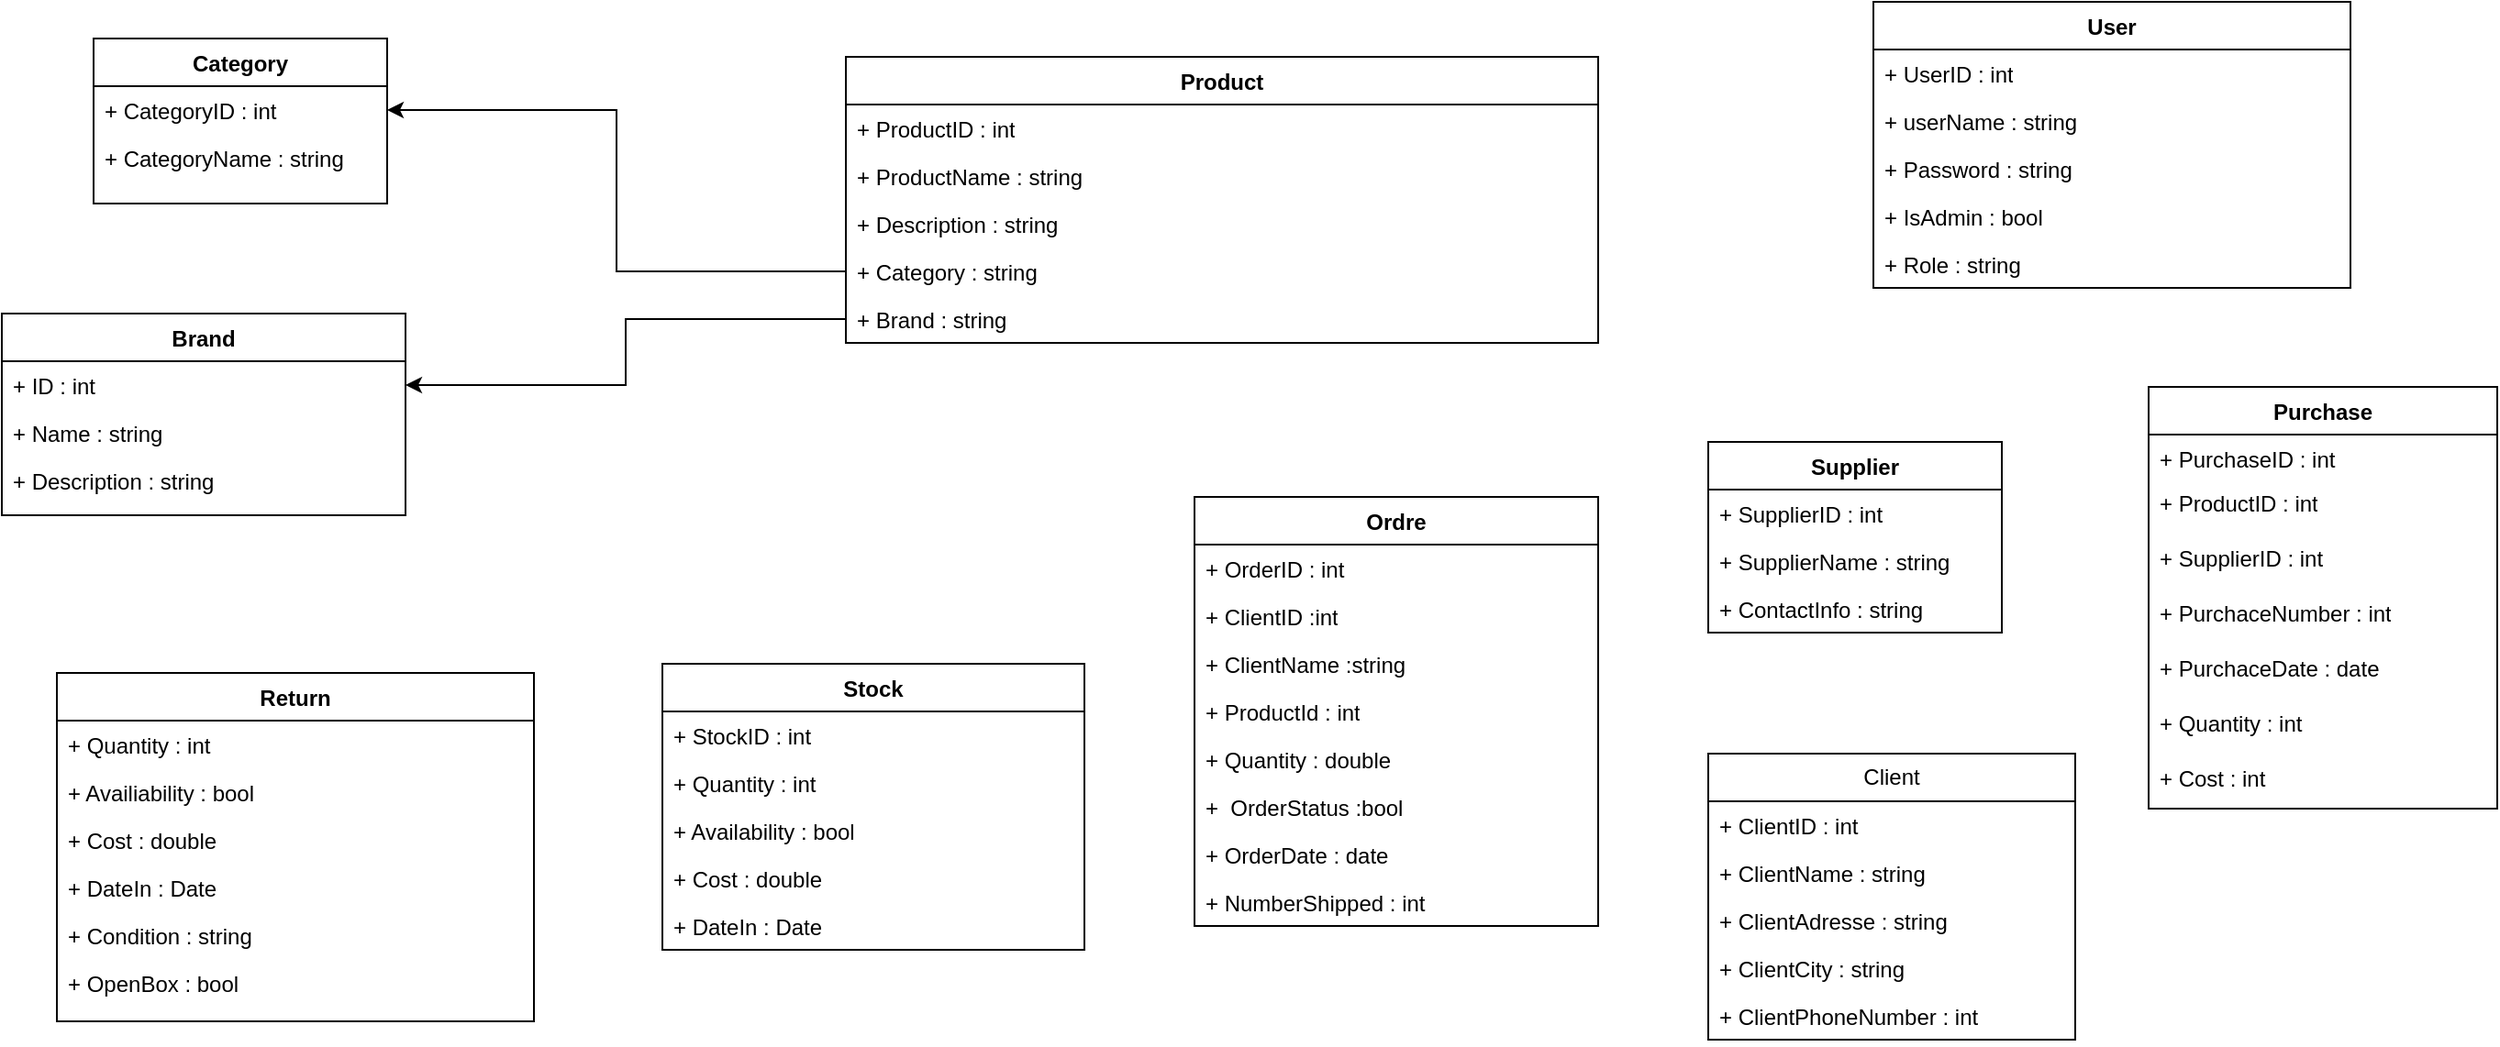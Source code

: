 <mxfile version="22.1.3" type="github">
  <diagram id="C5RBs43oDa-KdzZeNtuy" name="Page-1">
    <mxGraphModel dx="1613" dy="708" grid="1" gridSize="10" guides="1" tooltips="1" connect="1" arrows="1" fold="1" page="1" pageScale="1" pageWidth="827" pageHeight="1169" math="0" shadow="0">
      <root>
        <mxCell id="WIyWlLk6GJQsqaUBKTNV-0" />
        <mxCell id="WIyWlLk6GJQsqaUBKTNV-1" parent="WIyWlLk6GJQsqaUBKTNV-0" />
        <mxCell id="zkfFHV4jXpPFQw0GAbJ--0" value="Brand" style="swimlane;fontStyle=1;align=center;verticalAlign=top;childLayout=stackLayout;horizontal=1;startSize=26;horizontalStack=0;resizeParent=1;resizeLast=0;collapsible=1;marginBottom=0;rounded=0;shadow=0;strokeWidth=1;" parent="WIyWlLk6GJQsqaUBKTNV-1" vertex="1">
          <mxGeometry x="60" y="170" width="220" height="110" as="geometry">
            <mxRectangle x="230" y="140" width="160" height="26" as="alternateBounds" />
          </mxGeometry>
        </mxCell>
        <mxCell id="zkfFHV4jXpPFQw0GAbJ--1" value="+ ID : int" style="text;align=left;verticalAlign=top;spacingLeft=4;spacingRight=4;overflow=hidden;rotatable=0;points=[[0,0.5],[1,0.5]];portConstraint=eastwest;" parent="zkfFHV4jXpPFQw0GAbJ--0" vertex="1">
          <mxGeometry y="26" width="220" height="26" as="geometry" />
        </mxCell>
        <mxCell id="zkfFHV4jXpPFQw0GAbJ--2" value="+ Name : string" style="text;align=left;verticalAlign=top;spacingLeft=4;spacingRight=4;overflow=hidden;rotatable=0;points=[[0,0.5],[1,0.5]];portConstraint=eastwest;rounded=0;shadow=0;html=0;" parent="zkfFHV4jXpPFQw0GAbJ--0" vertex="1">
          <mxGeometry y="52" width="220" height="26" as="geometry" />
        </mxCell>
        <mxCell id="zkfFHV4jXpPFQw0GAbJ--3" value="+ Description : string" style="text;align=left;verticalAlign=top;spacingLeft=4;spacingRight=4;overflow=hidden;rotatable=0;points=[[0,0.5],[1,0.5]];portConstraint=eastwest;rounded=0;shadow=0;html=0;" parent="zkfFHV4jXpPFQw0GAbJ--0" vertex="1">
          <mxGeometry y="78" width="220" height="26" as="geometry" />
        </mxCell>
        <mxCell id="zkfFHV4jXpPFQw0GAbJ--6" value="Category" style="swimlane;fontStyle=1;align=center;verticalAlign=top;childLayout=stackLayout;horizontal=1;startSize=26;horizontalStack=0;resizeParent=1;resizeLast=0;collapsible=1;marginBottom=0;rounded=0;shadow=0;strokeWidth=1;" parent="WIyWlLk6GJQsqaUBKTNV-1" vertex="1">
          <mxGeometry x="110" y="20" width="160" height="90" as="geometry">
            <mxRectangle x="130" y="380" width="160" height="26" as="alternateBounds" />
          </mxGeometry>
        </mxCell>
        <mxCell id="zkfFHV4jXpPFQw0GAbJ--7" value="+ CategoryID : int" style="text;align=left;verticalAlign=top;spacingLeft=4;spacingRight=4;overflow=hidden;rotatable=0;points=[[0,0.5],[1,0.5]];portConstraint=eastwest;" parent="zkfFHV4jXpPFQw0GAbJ--6" vertex="1">
          <mxGeometry y="26" width="160" height="26" as="geometry" />
        </mxCell>
        <mxCell id="zkfFHV4jXpPFQw0GAbJ--8" value="+ CategoryName : string" style="text;align=left;verticalAlign=top;spacingLeft=4;spacingRight=4;overflow=hidden;rotatable=0;points=[[0,0.5],[1,0.5]];portConstraint=eastwest;rounded=0;shadow=0;html=0;" parent="zkfFHV4jXpPFQw0GAbJ--6" vertex="1">
          <mxGeometry y="52" width="160" height="26" as="geometry" />
        </mxCell>
        <mxCell id="W9vGM8Wa13JX6jx87os4-6" value="Product" style="swimlane;fontStyle=1;align=center;verticalAlign=top;childLayout=stackLayout;horizontal=1;startSize=26;horizontalStack=0;resizeParent=1;resizeParentMax=0;resizeLast=0;collapsible=1;marginBottom=0;whiteSpace=wrap;html=1;" parent="WIyWlLk6GJQsqaUBKTNV-1" vertex="1">
          <mxGeometry x="520" y="30" width="410" height="156" as="geometry" />
        </mxCell>
        <mxCell id="W9vGM8Wa13JX6jx87os4-7" value="+ ProductID : int" style="text;strokeColor=none;fillColor=none;align=left;verticalAlign=top;spacingLeft=4;spacingRight=4;overflow=hidden;rotatable=0;points=[[0,0.5],[1,0.5]];portConstraint=eastwest;whiteSpace=wrap;html=1;" parent="W9vGM8Wa13JX6jx87os4-6" vertex="1">
          <mxGeometry y="26" width="410" height="26" as="geometry" />
        </mxCell>
        <mxCell id="W9vGM8Wa13JX6jx87os4-11" value="+ ProductName : string" style="text;strokeColor=none;fillColor=none;align=left;verticalAlign=top;spacingLeft=4;spacingRight=4;overflow=hidden;rotatable=0;points=[[0,0.5],[1,0.5]];portConstraint=eastwest;whiteSpace=wrap;html=1;" parent="W9vGM8Wa13JX6jx87os4-6" vertex="1">
          <mxGeometry y="52" width="410" height="26" as="geometry" />
        </mxCell>
        <mxCell id="W9vGM8Wa13JX6jx87os4-9" value="+ Description : string" style="text;strokeColor=none;fillColor=none;align=left;verticalAlign=top;spacingLeft=4;spacingRight=4;overflow=hidden;rotatable=0;points=[[0,0.5],[1,0.5]];portConstraint=eastwest;whiteSpace=wrap;html=1;" parent="W9vGM8Wa13JX6jx87os4-6" vertex="1">
          <mxGeometry y="78" width="410" height="26" as="geometry" />
        </mxCell>
        <mxCell id="W9vGM8Wa13JX6jx87os4-12" value="+ Category : string" style="text;strokeColor=none;fillColor=none;align=left;verticalAlign=top;spacingLeft=4;spacingRight=4;overflow=hidden;rotatable=0;points=[[0,0.5],[1,0.5]];portConstraint=eastwest;whiteSpace=wrap;html=1;" parent="W9vGM8Wa13JX6jx87os4-6" vertex="1">
          <mxGeometry y="104" width="410" height="26" as="geometry" />
        </mxCell>
        <mxCell id="W9vGM8Wa13JX6jx87os4-10" value="+ Brand : string" style="text;strokeColor=none;fillColor=none;align=left;verticalAlign=top;spacingLeft=4;spacingRight=4;overflow=hidden;rotatable=0;points=[[0,0.5],[1,0.5]];portConstraint=eastwest;whiteSpace=wrap;html=1;" parent="W9vGM8Wa13JX6jx87os4-6" vertex="1">
          <mxGeometry y="130" width="410" height="26" as="geometry" />
        </mxCell>
        <mxCell id="W9vGM8Wa13JX6jx87os4-16" value="User" style="swimlane;fontStyle=1;align=center;verticalAlign=top;childLayout=stackLayout;horizontal=1;startSize=26;horizontalStack=0;resizeParent=1;resizeParentMax=0;resizeLast=0;collapsible=1;marginBottom=0;whiteSpace=wrap;html=1;" parent="WIyWlLk6GJQsqaUBKTNV-1" vertex="1">
          <mxGeometry x="1080" width="260" height="156" as="geometry" />
        </mxCell>
        <mxCell id="RR5Nv1HFHuE4P62W-Lau-1" value="+ UserID : int" style="text;strokeColor=none;fillColor=none;align=left;verticalAlign=top;spacingLeft=4;spacingRight=4;overflow=hidden;rotatable=0;points=[[0,0.5],[1,0.5]];portConstraint=eastwest;whiteSpace=wrap;html=1;" vertex="1" parent="W9vGM8Wa13JX6jx87os4-16">
          <mxGeometry y="26" width="260" height="26" as="geometry" />
        </mxCell>
        <mxCell id="W9vGM8Wa13JX6jx87os4-21" value="+ userName : string" style="text;strokeColor=none;fillColor=none;align=left;verticalAlign=top;spacingLeft=4;spacingRight=4;overflow=hidden;rotatable=0;points=[[0,0.5],[1,0.5]];portConstraint=eastwest;whiteSpace=wrap;html=1;" parent="W9vGM8Wa13JX6jx87os4-16" vertex="1">
          <mxGeometry y="52" width="260" height="26" as="geometry" />
        </mxCell>
        <mxCell id="W9vGM8Wa13JX6jx87os4-17" value="+ Password : string" style="text;strokeColor=none;fillColor=none;align=left;verticalAlign=top;spacingLeft=4;spacingRight=4;overflow=hidden;rotatable=0;points=[[0,0.5],[1,0.5]];portConstraint=eastwest;whiteSpace=wrap;html=1;" parent="W9vGM8Wa13JX6jx87os4-16" vertex="1">
          <mxGeometry y="78" width="260" height="26" as="geometry" />
        </mxCell>
        <mxCell id="RR5Nv1HFHuE4P62W-Lau-2" value="+ IsAdmin : bool" style="text;strokeColor=none;fillColor=none;align=left;verticalAlign=top;spacingLeft=4;spacingRight=4;overflow=hidden;rotatable=0;points=[[0,0.5],[1,0.5]];portConstraint=eastwest;whiteSpace=wrap;html=1;" vertex="1" parent="W9vGM8Wa13JX6jx87os4-16">
          <mxGeometry y="104" width="260" height="26" as="geometry" />
        </mxCell>
        <mxCell id="W9vGM8Wa13JX6jx87os4-20" value="+ Role : string" style="text;strokeColor=none;fillColor=none;align=left;verticalAlign=top;spacingLeft=4;spacingRight=4;overflow=hidden;rotatable=0;points=[[0,0.5],[1,0.5]];portConstraint=eastwest;whiteSpace=wrap;html=1;" parent="W9vGM8Wa13JX6jx87os4-16" vertex="1">
          <mxGeometry y="130" width="260" height="26" as="geometry" />
        </mxCell>
        <mxCell id="W9vGM8Wa13JX6jx87os4-23" value="Stock" style="swimlane;fontStyle=1;align=center;verticalAlign=top;childLayout=stackLayout;horizontal=1;startSize=26;horizontalStack=0;resizeParent=1;resizeParentMax=0;resizeLast=0;collapsible=1;marginBottom=0;whiteSpace=wrap;html=1;" parent="WIyWlLk6GJQsqaUBKTNV-1" vertex="1">
          <mxGeometry x="420" y="361" width="230" height="156" as="geometry" />
        </mxCell>
        <mxCell id="W9vGM8Wa13JX6jx87os4-24" value="+ StockID : int" style="text;strokeColor=none;fillColor=none;align=left;verticalAlign=top;spacingLeft=4;spacingRight=4;overflow=hidden;rotatable=0;points=[[0,0.5],[1,0.5]];portConstraint=eastwest;whiteSpace=wrap;html=1;" parent="W9vGM8Wa13JX6jx87os4-23" vertex="1">
          <mxGeometry y="26" width="230" height="26" as="geometry" />
        </mxCell>
        <mxCell id="W9vGM8Wa13JX6jx87os4-28" value="+ Quantity : int" style="text;strokeColor=none;fillColor=none;align=left;verticalAlign=top;spacingLeft=4;spacingRight=4;overflow=hidden;rotatable=0;points=[[0,0.5],[1,0.5]];portConstraint=eastwest;whiteSpace=wrap;html=1;" parent="W9vGM8Wa13JX6jx87os4-23" vertex="1">
          <mxGeometry y="52" width="230" height="26" as="geometry" />
        </mxCell>
        <mxCell id="W9vGM8Wa13JX6jx87os4-27" value="+ Availability : bool" style="text;strokeColor=none;fillColor=none;align=left;verticalAlign=top;spacingLeft=4;spacingRight=4;overflow=hidden;rotatable=0;points=[[0,0.5],[1,0.5]];portConstraint=eastwest;whiteSpace=wrap;html=1;" parent="W9vGM8Wa13JX6jx87os4-23" vertex="1">
          <mxGeometry y="78" width="230" height="26" as="geometry" />
        </mxCell>
        <mxCell id="W9vGM8Wa13JX6jx87os4-30" value="+ Cost : double" style="text;strokeColor=none;fillColor=none;align=left;verticalAlign=top;spacingLeft=4;spacingRight=4;overflow=hidden;rotatable=0;points=[[0,0.5],[1,0.5]];portConstraint=eastwest;whiteSpace=wrap;html=1;" parent="W9vGM8Wa13JX6jx87os4-23" vertex="1">
          <mxGeometry y="104" width="230" height="26" as="geometry" />
        </mxCell>
        <mxCell id="W9vGM8Wa13JX6jx87os4-29" value="+ DateIn : Date" style="text;strokeColor=none;fillColor=none;align=left;verticalAlign=top;spacingLeft=4;spacingRight=4;overflow=hidden;rotatable=0;points=[[0,0.5],[1,0.5]];portConstraint=eastwest;whiteSpace=wrap;html=1;" parent="W9vGM8Wa13JX6jx87os4-23" vertex="1">
          <mxGeometry y="130" width="230" height="26" as="geometry" />
        </mxCell>
        <mxCell id="W9vGM8Wa13JX6jx87os4-35" style="edgeStyle=orthogonalEdgeStyle;rounded=0;orthogonalLoop=1;jettySize=auto;html=1;exitX=0;exitY=0.5;exitDx=0;exitDy=0;entryX=1;entryY=0.5;entryDx=0;entryDy=0;" parent="WIyWlLk6GJQsqaUBKTNV-1" source="W9vGM8Wa13JX6jx87os4-12" target="zkfFHV4jXpPFQw0GAbJ--7" edge="1">
          <mxGeometry relative="1" as="geometry" />
        </mxCell>
        <mxCell id="W9vGM8Wa13JX6jx87os4-36" style="edgeStyle=orthogonalEdgeStyle;rounded=0;orthogonalLoop=1;jettySize=auto;html=1;exitX=0;exitY=0.5;exitDx=0;exitDy=0;entryX=1;entryY=0.5;entryDx=0;entryDy=0;" parent="WIyWlLk6GJQsqaUBKTNV-1" source="W9vGM8Wa13JX6jx87os4-10" target="zkfFHV4jXpPFQw0GAbJ--1" edge="1">
          <mxGeometry relative="1" as="geometry" />
        </mxCell>
        <mxCell id="zkfFHV4jXpPFQw0GAbJ--17" value="Return" style="swimlane;fontStyle=1;align=center;verticalAlign=top;childLayout=stackLayout;horizontal=1;startSize=26;horizontalStack=0;resizeParent=1;resizeLast=0;collapsible=1;marginBottom=0;rounded=0;shadow=0;strokeWidth=1;" parent="WIyWlLk6GJQsqaUBKTNV-1" vertex="1">
          <mxGeometry x="90" y="366" width="260" height="190" as="geometry">
            <mxRectangle x="550" y="140" width="160" height="26" as="alternateBounds" />
          </mxGeometry>
        </mxCell>
        <mxCell id="zkfFHV4jXpPFQw0GAbJ--18" value="+ Quantity : int" style="text;align=left;verticalAlign=top;spacingLeft=4;spacingRight=4;overflow=hidden;rotatable=0;points=[[0,0.5],[1,0.5]];portConstraint=eastwest;" parent="zkfFHV4jXpPFQw0GAbJ--17" vertex="1">
          <mxGeometry y="26" width="260" height="26" as="geometry" />
        </mxCell>
        <mxCell id="zkfFHV4jXpPFQw0GAbJ--19" value="+ Availiability : bool" style="text;align=left;verticalAlign=top;spacingLeft=4;spacingRight=4;overflow=hidden;rotatable=0;points=[[0,0.5],[1,0.5]];portConstraint=eastwest;rounded=0;shadow=0;html=0;" parent="zkfFHV4jXpPFQw0GAbJ--17" vertex="1">
          <mxGeometry y="52" width="260" height="26" as="geometry" />
        </mxCell>
        <mxCell id="zkfFHV4jXpPFQw0GAbJ--20" value="+ Cost : double" style="text;align=left;verticalAlign=top;spacingLeft=4;spacingRight=4;overflow=hidden;rotatable=0;points=[[0,0.5],[1,0.5]];portConstraint=eastwest;rounded=0;shadow=0;html=0;" parent="zkfFHV4jXpPFQw0GAbJ--17" vertex="1">
          <mxGeometry y="78" width="260" height="26" as="geometry" />
        </mxCell>
        <mxCell id="zkfFHV4jXpPFQw0GAbJ--21" value="+ DateIn : Date" style="text;align=left;verticalAlign=top;spacingLeft=4;spacingRight=4;overflow=hidden;rotatable=0;points=[[0,0.5],[1,0.5]];portConstraint=eastwest;rounded=0;shadow=0;html=0;" parent="zkfFHV4jXpPFQw0GAbJ--17" vertex="1">
          <mxGeometry y="104" width="260" height="26" as="geometry" />
        </mxCell>
        <mxCell id="zkfFHV4jXpPFQw0GAbJ--22" value="+ Condition : string" style="text;align=left;verticalAlign=top;spacingLeft=4;spacingRight=4;overflow=hidden;rotatable=0;points=[[0,0.5],[1,0.5]];portConstraint=eastwest;rounded=0;shadow=0;html=0;" parent="zkfFHV4jXpPFQw0GAbJ--17" vertex="1">
          <mxGeometry y="130" width="260" height="26" as="geometry" />
        </mxCell>
        <mxCell id="zkfFHV4jXpPFQw0GAbJ--25" value="+ OpenBox : bool" style="text;align=left;verticalAlign=top;spacingLeft=4;spacingRight=4;overflow=hidden;rotatable=0;points=[[0,0.5],[1,0.5]];portConstraint=eastwest;" parent="zkfFHV4jXpPFQw0GAbJ--17" vertex="1">
          <mxGeometry y="156" width="260" height="26" as="geometry" />
        </mxCell>
        <mxCell id="W9vGM8Wa13JX6jx87os4-42" value="Supplier" style="swimlane;fontStyle=1;align=center;verticalAlign=top;childLayout=stackLayout;horizontal=1;startSize=26;horizontalStack=0;resizeParent=1;resizeParentMax=0;resizeLast=0;collapsible=1;marginBottom=0;whiteSpace=wrap;html=1;" parent="WIyWlLk6GJQsqaUBKTNV-1" vertex="1">
          <mxGeometry x="990" y="240" width="160" height="104" as="geometry" />
        </mxCell>
        <mxCell id="W9vGM8Wa13JX6jx87os4-43" value="&lt;div&gt;+ SupplierID : int&lt;/div&gt;" style="text;strokeColor=none;fillColor=none;align=left;verticalAlign=top;spacingLeft=4;spacingRight=4;overflow=hidden;rotatable=0;points=[[0,0.5],[1,0.5]];portConstraint=eastwest;whiteSpace=wrap;html=1;" parent="W9vGM8Wa13JX6jx87os4-42" vertex="1">
          <mxGeometry y="26" width="160" height="26" as="geometry" />
        </mxCell>
        <mxCell id="RR5Nv1HFHuE4P62W-Lau-0" value="+ SupplierName : string" style="text;strokeColor=none;fillColor=none;align=left;verticalAlign=top;spacingLeft=4;spacingRight=4;overflow=hidden;rotatable=0;points=[[0,0.5],[1,0.5]];portConstraint=eastwest;whiteSpace=wrap;html=1;" vertex="1" parent="W9vGM8Wa13JX6jx87os4-42">
          <mxGeometry y="52" width="160" height="26" as="geometry" />
        </mxCell>
        <mxCell id="W9vGM8Wa13JX6jx87os4-46" value="+ ContactInfo : string" style="text;strokeColor=none;fillColor=none;align=left;verticalAlign=top;spacingLeft=4;spacingRight=4;overflow=hidden;rotatable=0;points=[[0,0.5],[1,0.5]];portConstraint=eastwest;whiteSpace=wrap;html=1;" parent="W9vGM8Wa13JX6jx87os4-42" vertex="1">
          <mxGeometry y="78" width="160" height="26" as="geometry" />
        </mxCell>
        <mxCell id="W9vGM8Wa13JX6jx87os4-61" value="Ordre" style="swimlane;fontStyle=1;align=center;verticalAlign=top;childLayout=stackLayout;horizontal=1;startSize=26;horizontalStack=0;resizeParent=1;resizeParentMax=0;resizeLast=0;collapsible=1;marginBottom=0;whiteSpace=wrap;html=1;" parent="WIyWlLk6GJQsqaUBKTNV-1" vertex="1">
          <mxGeometry x="710" y="270" width="220" height="234" as="geometry" />
        </mxCell>
        <mxCell id="W9vGM8Wa13JX6jx87os4-62" value="+ OrderID : int" style="text;strokeColor=none;fillColor=none;align=left;verticalAlign=top;spacingLeft=4;spacingRight=4;overflow=hidden;rotatable=0;points=[[0,0.5],[1,0.5]];portConstraint=eastwest;whiteSpace=wrap;html=1;" parent="W9vGM8Wa13JX6jx87os4-61" vertex="1">
          <mxGeometry y="26" width="220" height="26" as="geometry" />
        </mxCell>
        <mxCell id="RR5Nv1HFHuE4P62W-Lau-12" value="+ ClientID :int" style="text;strokeColor=none;fillColor=none;align=left;verticalAlign=top;spacingLeft=4;spacingRight=4;overflow=hidden;rotatable=0;points=[[0,0.5],[1,0.5]];portConstraint=eastwest;whiteSpace=wrap;html=1;" vertex="1" parent="W9vGM8Wa13JX6jx87os4-61">
          <mxGeometry y="52" width="220" height="26" as="geometry" />
        </mxCell>
        <mxCell id="W9vGM8Wa13JX6jx87os4-63" value="+ ClientName :string" style="text;strokeColor=none;fillColor=none;align=left;verticalAlign=top;spacingLeft=4;spacingRight=4;overflow=hidden;rotatable=0;points=[[0,0.5],[1,0.5]];portConstraint=eastwest;whiteSpace=wrap;html=1;" parent="W9vGM8Wa13JX6jx87os4-61" vertex="1">
          <mxGeometry y="78" width="220" height="26" as="geometry" />
        </mxCell>
        <mxCell id="W9vGM8Wa13JX6jx87os4-64" value="+ ProductId : int" style="text;strokeColor=none;fillColor=none;align=left;verticalAlign=top;spacingLeft=4;spacingRight=4;overflow=hidden;rotatable=0;points=[[0,0.5],[1,0.5]];portConstraint=eastwest;whiteSpace=wrap;html=1;" parent="W9vGM8Wa13JX6jx87os4-61" vertex="1">
          <mxGeometry y="104" width="220" height="26" as="geometry" />
        </mxCell>
        <mxCell id="W9vGM8Wa13JX6jx87os4-65" value="+ Quantity : double " style="text;strokeColor=none;fillColor=none;align=left;verticalAlign=top;spacingLeft=4;spacingRight=4;overflow=hidden;rotatable=0;points=[[0,0.5],[1,0.5]];portConstraint=eastwest;whiteSpace=wrap;html=1;" parent="W9vGM8Wa13JX6jx87os4-61" vertex="1">
          <mxGeometry y="130" width="220" height="26" as="geometry" />
        </mxCell>
        <mxCell id="W9vGM8Wa13JX6jx87os4-66" value="+&amp;nbsp; OrderStatus :bool" style="text;strokeColor=none;fillColor=none;align=left;verticalAlign=top;spacingLeft=4;spacingRight=4;overflow=hidden;rotatable=0;points=[[0,0.5],[1,0.5]];portConstraint=eastwest;whiteSpace=wrap;html=1;" parent="W9vGM8Wa13JX6jx87os4-61" vertex="1">
          <mxGeometry y="156" width="220" height="26" as="geometry" />
        </mxCell>
        <mxCell id="W9vGM8Wa13JX6jx87os4-67" value="+ OrderDate : date" style="text;strokeColor=none;fillColor=none;align=left;verticalAlign=top;spacingLeft=4;spacingRight=4;overflow=hidden;rotatable=0;points=[[0,0.5],[1,0.5]];portConstraint=eastwest;whiteSpace=wrap;html=1;" parent="W9vGM8Wa13JX6jx87os4-61" vertex="1">
          <mxGeometry y="182" width="220" height="26" as="geometry" />
        </mxCell>
        <mxCell id="RR5Nv1HFHuE4P62W-Lau-3" value="+ NumberShipped : int" style="text;strokeColor=none;fillColor=none;align=left;verticalAlign=top;spacingLeft=4;spacingRight=4;overflow=hidden;rotatable=0;points=[[0,0.5],[1,0.5]];portConstraint=eastwest;whiteSpace=wrap;html=1;" vertex="1" parent="W9vGM8Wa13JX6jx87os4-61">
          <mxGeometry y="208" width="220" height="26" as="geometry" />
        </mxCell>
        <mxCell id="W9vGM8Wa13JX6jx87os4-70" value="Purchase" style="swimlane;fontStyle=1;align=center;verticalAlign=top;childLayout=stackLayout;horizontal=1;startSize=26;horizontalStack=0;resizeParent=1;resizeParentMax=0;resizeLast=0;collapsible=1;marginBottom=0;whiteSpace=wrap;html=1;" parent="WIyWlLk6GJQsqaUBKTNV-1" vertex="1">
          <mxGeometry x="1230" y="210" width="190" height="230" as="geometry" />
        </mxCell>
        <mxCell id="W9vGM8Wa13JX6jx87os4-71" value="+ PurchaseID : int" style="text;strokeColor=none;fillColor=none;align=left;verticalAlign=top;spacingLeft=4;spacingRight=4;overflow=hidden;rotatable=0;points=[[0,0.5],[1,0.5]];portConstraint=eastwest;whiteSpace=wrap;html=1;" parent="W9vGM8Wa13JX6jx87os4-70" vertex="1">
          <mxGeometry y="26" width="190" height="24" as="geometry" />
        </mxCell>
        <mxCell id="W9vGM8Wa13JX6jx87os4-72" value="+ ProductID : int" style="text;strokeColor=none;fillColor=none;align=left;verticalAlign=top;spacingLeft=4;spacingRight=4;overflow=hidden;rotatable=0;points=[[0,0.5],[1,0.5]];portConstraint=eastwest;whiteSpace=wrap;html=1;" parent="W9vGM8Wa13JX6jx87os4-70" vertex="1">
          <mxGeometry y="50" width="190" height="30" as="geometry" />
        </mxCell>
        <mxCell id="W9vGM8Wa13JX6jx87os4-73" value="&lt;div&gt;+ SupplierID : int&lt;/div&gt;" style="text;strokeColor=none;fillColor=none;align=left;verticalAlign=top;spacingLeft=4;spacingRight=4;overflow=hidden;rotatable=0;points=[[0,0.5],[1,0.5]];portConstraint=eastwest;whiteSpace=wrap;html=1;" parent="W9vGM8Wa13JX6jx87os4-70" vertex="1">
          <mxGeometry y="80" width="190" height="30" as="geometry" />
        </mxCell>
        <mxCell id="W9vGM8Wa13JX6jx87os4-74" value="+ PurchaceNumber : int" style="text;strokeColor=none;fillColor=none;align=left;verticalAlign=top;spacingLeft=4;spacingRight=4;overflow=hidden;rotatable=0;points=[[0,0.5],[1,0.5]];portConstraint=eastwest;whiteSpace=wrap;html=1;" parent="W9vGM8Wa13JX6jx87os4-70" vertex="1">
          <mxGeometry y="110" width="190" height="30" as="geometry" />
        </mxCell>
        <mxCell id="W9vGM8Wa13JX6jx87os4-75" value="+ PurchaceDate : date" style="text;strokeColor=none;fillColor=none;align=left;verticalAlign=top;spacingLeft=4;spacingRight=4;overflow=hidden;rotatable=0;points=[[0,0.5],[1,0.5]];portConstraint=eastwest;whiteSpace=wrap;html=1;" parent="W9vGM8Wa13JX6jx87os4-70" vertex="1">
          <mxGeometry y="140" width="190" height="30" as="geometry" />
        </mxCell>
        <mxCell id="RR5Nv1HFHuE4P62W-Lau-10" value="+ Quantity : int" style="text;strokeColor=none;fillColor=none;align=left;verticalAlign=top;spacingLeft=4;spacingRight=4;overflow=hidden;rotatable=0;points=[[0,0.5],[1,0.5]];portConstraint=eastwest;whiteSpace=wrap;html=1;" vertex="1" parent="W9vGM8Wa13JX6jx87os4-70">
          <mxGeometry y="170" width="190" height="30" as="geometry" />
        </mxCell>
        <mxCell id="RR5Nv1HFHuE4P62W-Lau-11" value="+ Cost : int" style="text;strokeColor=none;fillColor=none;align=left;verticalAlign=top;spacingLeft=4;spacingRight=4;overflow=hidden;rotatable=0;points=[[0,0.5],[1,0.5]];portConstraint=eastwest;whiteSpace=wrap;html=1;" vertex="1" parent="W9vGM8Wa13JX6jx87os4-70">
          <mxGeometry y="200" width="190" height="30" as="geometry" />
        </mxCell>
        <mxCell id="RR5Nv1HFHuE4P62W-Lau-4" value="Client" style="swimlane;fontStyle=0;childLayout=stackLayout;horizontal=1;startSize=26;fillColor=none;horizontalStack=0;resizeParent=1;resizeParentMax=0;resizeLast=0;collapsible=1;marginBottom=0;whiteSpace=wrap;html=1;" vertex="1" parent="WIyWlLk6GJQsqaUBKTNV-1">
          <mxGeometry x="990" y="410" width="200" height="156" as="geometry" />
        </mxCell>
        <mxCell id="RR5Nv1HFHuE4P62W-Lau-5" value="+ ClientID : int" style="text;strokeColor=none;fillColor=none;align=left;verticalAlign=top;spacingLeft=4;spacingRight=4;overflow=hidden;rotatable=0;points=[[0,0.5],[1,0.5]];portConstraint=eastwest;whiteSpace=wrap;html=1;" vertex="1" parent="RR5Nv1HFHuE4P62W-Lau-4">
          <mxGeometry y="26" width="200" height="26" as="geometry" />
        </mxCell>
        <mxCell id="RR5Nv1HFHuE4P62W-Lau-6" value="+ ClientName : string" style="text;strokeColor=none;fillColor=none;align=left;verticalAlign=top;spacingLeft=4;spacingRight=4;overflow=hidden;rotatable=0;points=[[0,0.5],[1,0.5]];portConstraint=eastwest;whiteSpace=wrap;html=1;" vertex="1" parent="RR5Nv1HFHuE4P62W-Lau-4">
          <mxGeometry y="52" width="200" height="26" as="geometry" />
        </mxCell>
        <mxCell id="RR5Nv1HFHuE4P62W-Lau-7" value="+ ClientAdresse : string" style="text;strokeColor=none;fillColor=none;align=left;verticalAlign=top;spacingLeft=4;spacingRight=4;overflow=hidden;rotatable=0;points=[[0,0.5],[1,0.5]];portConstraint=eastwest;whiteSpace=wrap;html=1;" vertex="1" parent="RR5Nv1HFHuE4P62W-Lau-4">
          <mxGeometry y="78" width="200" height="26" as="geometry" />
        </mxCell>
        <mxCell id="RR5Nv1HFHuE4P62W-Lau-8" value="+ ClientCity : string" style="text;strokeColor=none;fillColor=none;align=left;verticalAlign=top;spacingLeft=4;spacingRight=4;overflow=hidden;rotatable=0;points=[[0,0.5],[1,0.5]];portConstraint=eastwest;whiteSpace=wrap;html=1;" vertex="1" parent="RR5Nv1HFHuE4P62W-Lau-4">
          <mxGeometry y="104" width="200" height="26" as="geometry" />
        </mxCell>
        <mxCell id="RR5Nv1HFHuE4P62W-Lau-9" value="+ ClientPhoneNumber : int" style="text;strokeColor=none;fillColor=none;align=left;verticalAlign=top;spacingLeft=4;spacingRight=4;overflow=hidden;rotatable=0;points=[[0,0.5],[1,0.5]];portConstraint=eastwest;whiteSpace=wrap;html=1;" vertex="1" parent="RR5Nv1HFHuE4P62W-Lau-4">
          <mxGeometry y="130" width="200" height="26" as="geometry" />
        </mxCell>
      </root>
    </mxGraphModel>
  </diagram>
</mxfile>
